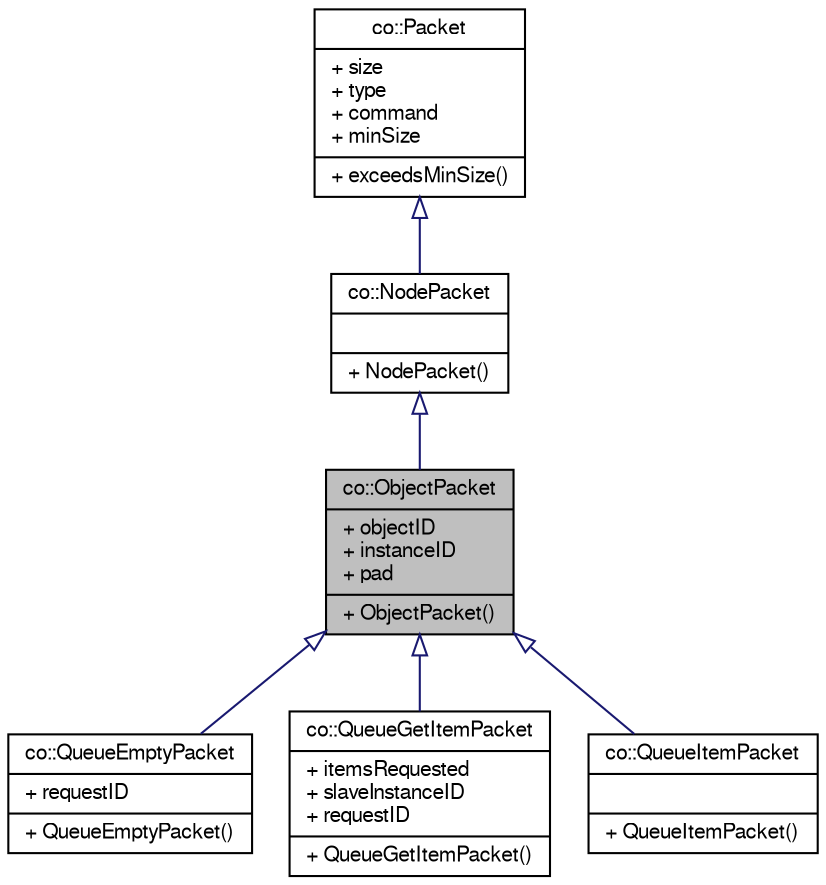 digraph G
{
  edge [fontname="FreeSans",fontsize="10",labelfontname="FreeSans",labelfontsize="10"];
  node [fontname="FreeSans",fontsize="10",shape=record];
  Node1 [label="{co::ObjectPacket\n|+ objectID\l+ instanceID\l+ pad\l|+ ObjectPacket()\l}",height=0.2,width=0.4,color="black", fillcolor="grey75", style="filled" fontcolor="black"];
  Node2 -> Node1 [dir="back",color="midnightblue",fontsize="10",style="solid",arrowtail="onormal",fontname="FreeSans"];
  Node2 [label="{co::NodePacket\n||+ NodePacket()\l}",height=0.2,width=0.4,color="black", fillcolor="white", style="filled",URL="$structco_1_1NodePacket.html",tooltip="Packet sent to and handled by an co::Node."];
  Node3 -> Node2 [dir="back",color="midnightblue",fontsize="10",style="solid",arrowtail="onormal",fontname="FreeSans"];
  Node3 [label="{co::Packet\n|+ size\l+ type\l+ command\l+ minSize\l|+ exceedsMinSize()\l}",height=0.2,width=0.4,color="black", fillcolor="white", style="filled",URL="$structco_1_1Packet.html",tooltip="A packet send over the network."];
  Node1 -> Node4 [dir="back",color="midnightblue",fontsize="10",style="solid",arrowtail="onormal",fontname="FreeSans"];
  Node4 [label="{co::QueueEmptyPacket\n|+ requestID\l|+ QueueEmptyPacket()\l}",height=0.2,width=0.4,color="black", fillcolor="white", style="filled",URL="$structco_1_1QueueEmptyPacket.html"];
  Node1 -> Node5 [dir="back",color="midnightblue",fontsize="10",style="solid",arrowtail="onormal",fontname="FreeSans"];
  Node5 [label="{co::QueueGetItemPacket\n|+ itemsRequested\l+ slaveInstanceID\l+ requestID\l|+ QueueGetItemPacket()\l}",height=0.2,width=0.4,color="black", fillcolor="white", style="filled",URL="$structco_1_1QueueGetItemPacket.html"];
  Node1 -> Node6 [dir="back",color="midnightblue",fontsize="10",style="solid",arrowtail="onormal",fontname="FreeSans"];
  Node6 [label="{co::QueueItemPacket\n||+ QueueItemPacket()\l}",height=0.2,width=0.4,color="black", fillcolor="white", style="filled",URL="$structco_1_1QueueItemPacket.html"];
}
